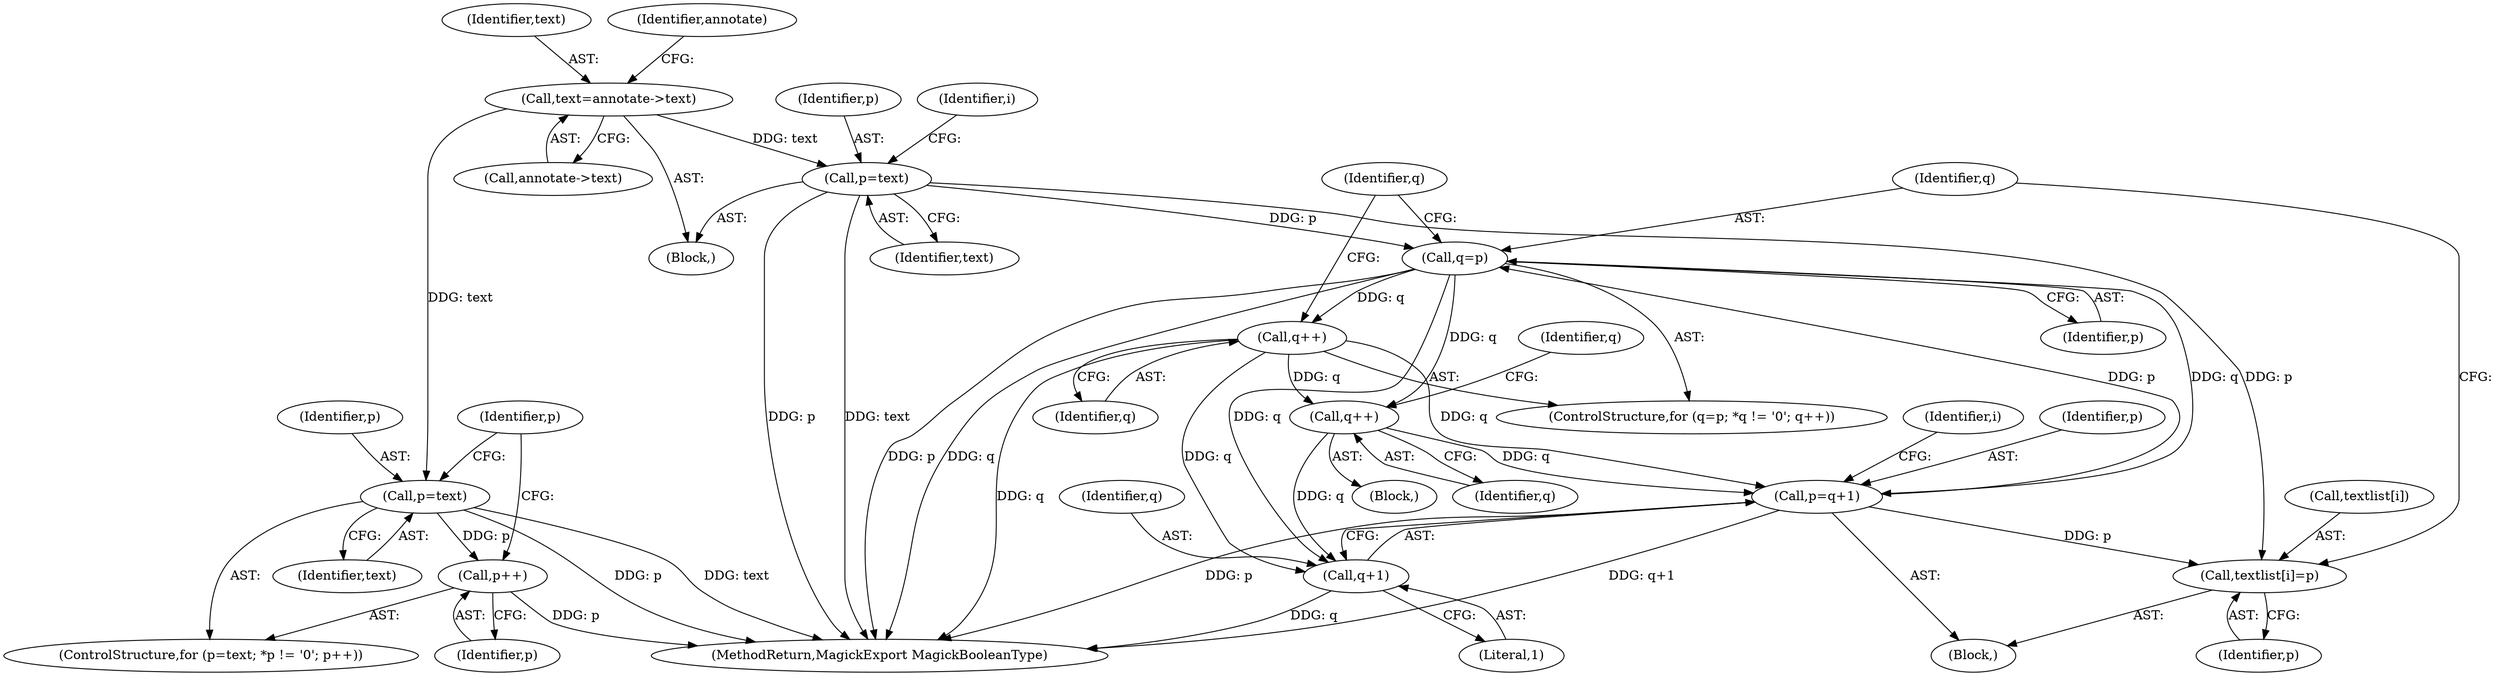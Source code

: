 digraph "0_ImageMagick_f595a1985233c399a05c0c37cc41de16a90dd025@pointer" {
"1000188" [label="(Call,text=annotate->text)"];
"1000211" [label="(Call,p=text)"];
"1000218" [label="(Call,p++)"];
"1000244" [label="(Call,p=text)"];
"1000258" [label="(Call,textlist[i]=p)"];
"1000264" [label="(Call,q=p)"];
"1000271" [label="(Call,q++)"];
"1000294" [label="(Call,q++)"];
"1000300" [label="(Call,p=q+1)"];
"1000302" [label="(Call,q+1)"];
"1000265" [label="(Identifier,q)"];
"1000289" [label="(Block,)"];
"1000258" [label="(Call,textlist[i]=p)"];
"1000211" [label="(Call,p=text)"];
"1000303" [label="(Identifier,q)"];
"1000219" [label="(Identifier,p)"];
"1000213" [label="(Identifier,text)"];
"1000295" [label="(Identifier,q)"];
"1000294" [label="(Call,q++)"];
"1000189" [label="(Identifier,text)"];
"1000302" [label="(Call,q+1)"];
"1000195" [label="(Identifier,annotate)"];
"1000269" [label="(Identifier,q)"];
"1000300" [label="(Call,p=q+1)"];
"1000210" [label="(ControlStructure,for (p=text; *p != '\0'; p++))"];
"1000212" [label="(Identifier,p)"];
"1000218" [label="(Call,p++)"];
"1000304" [label="(Literal,1)"];
"1000266" [label="(Identifier,p)"];
"1000216" [label="(Identifier,p)"];
"1000272" [label="(Identifier,q)"];
"1000262" [label="(Identifier,p)"];
"1000264" [label="(Call,q=p)"];
"1000255" [label="(Identifier,i)"];
"1000190" [label="(Call,annotate->text)"];
"1002025" [label="(MethodReturn,MagickExport MagickBooleanType)"];
"1000245" [label="(Identifier,p)"];
"1000249" [label="(Identifier,i)"];
"1000188" [label="(Call,text=annotate->text)"];
"1000263" [label="(ControlStructure,for (q=p; *q != '\0'; q++))"];
"1000301" [label="(Identifier,p)"];
"1000298" [label="(Identifier,q)"];
"1000256" [label="(Block,)"];
"1000271" [label="(Call,q++)"];
"1000259" [label="(Call,textlist[i])"];
"1000246" [label="(Identifier,text)"];
"1000108" [label="(Block,)"];
"1000244" [label="(Call,p=text)"];
"1000188" -> "1000108"  [label="AST: "];
"1000188" -> "1000190"  [label="CFG: "];
"1000189" -> "1000188"  [label="AST: "];
"1000190" -> "1000188"  [label="AST: "];
"1000195" -> "1000188"  [label="CFG: "];
"1000188" -> "1000211"  [label="DDG: text"];
"1000188" -> "1000244"  [label="DDG: text"];
"1000211" -> "1000210"  [label="AST: "];
"1000211" -> "1000213"  [label="CFG: "];
"1000212" -> "1000211"  [label="AST: "];
"1000213" -> "1000211"  [label="AST: "];
"1000216" -> "1000211"  [label="CFG: "];
"1000211" -> "1002025"  [label="DDG: p"];
"1000211" -> "1002025"  [label="DDG: text"];
"1000211" -> "1000218"  [label="DDG: p"];
"1000218" -> "1000210"  [label="AST: "];
"1000218" -> "1000219"  [label="CFG: "];
"1000219" -> "1000218"  [label="AST: "];
"1000216" -> "1000218"  [label="CFG: "];
"1000218" -> "1002025"  [label="DDG: p"];
"1000244" -> "1000108"  [label="AST: "];
"1000244" -> "1000246"  [label="CFG: "];
"1000245" -> "1000244"  [label="AST: "];
"1000246" -> "1000244"  [label="AST: "];
"1000249" -> "1000244"  [label="CFG: "];
"1000244" -> "1002025"  [label="DDG: p"];
"1000244" -> "1002025"  [label="DDG: text"];
"1000244" -> "1000258"  [label="DDG: p"];
"1000244" -> "1000264"  [label="DDG: p"];
"1000258" -> "1000256"  [label="AST: "];
"1000258" -> "1000262"  [label="CFG: "];
"1000259" -> "1000258"  [label="AST: "];
"1000262" -> "1000258"  [label="AST: "];
"1000265" -> "1000258"  [label="CFG: "];
"1000300" -> "1000258"  [label="DDG: p"];
"1000264" -> "1000263"  [label="AST: "];
"1000264" -> "1000266"  [label="CFG: "];
"1000265" -> "1000264"  [label="AST: "];
"1000266" -> "1000264"  [label="AST: "];
"1000269" -> "1000264"  [label="CFG: "];
"1000264" -> "1002025"  [label="DDG: q"];
"1000264" -> "1002025"  [label="DDG: p"];
"1000300" -> "1000264"  [label="DDG: p"];
"1000264" -> "1000271"  [label="DDG: q"];
"1000264" -> "1000294"  [label="DDG: q"];
"1000264" -> "1000300"  [label="DDG: q"];
"1000264" -> "1000302"  [label="DDG: q"];
"1000271" -> "1000263"  [label="AST: "];
"1000271" -> "1000272"  [label="CFG: "];
"1000272" -> "1000271"  [label="AST: "];
"1000269" -> "1000271"  [label="CFG: "];
"1000271" -> "1002025"  [label="DDG: q"];
"1000271" -> "1000294"  [label="DDG: q"];
"1000271" -> "1000300"  [label="DDG: q"];
"1000271" -> "1000302"  [label="DDG: q"];
"1000294" -> "1000289"  [label="AST: "];
"1000294" -> "1000295"  [label="CFG: "];
"1000295" -> "1000294"  [label="AST: "];
"1000298" -> "1000294"  [label="CFG: "];
"1000294" -> "1000300"  [label="DDG: q"];
"1000294" -> "1000302"  [label="DDG: q"];
"1000300" -> "1000256"  [label="AST: "];
"1000300" -> "1000302"  [label="CFG: "];
"1000301" -> "1000300"  [label="AST: "];
"1000302" -> "1000300"  [label="AST: "];
"1000255" -> "1000300"  [label="CFG: "];
"1000300" -> "1002025"  [label="DDG: p"];
"1000300" -> "1002025"  [label="DDG: q+1"];
"1000302" -> "1000304"  [label="CFG: "];
"1000303" -> "1000302"  [label="AST: "];
"1000304" -> "1000302"  [label="AST: "];
"1000302" -> "1002025"  [label="DDG: q"];
}
